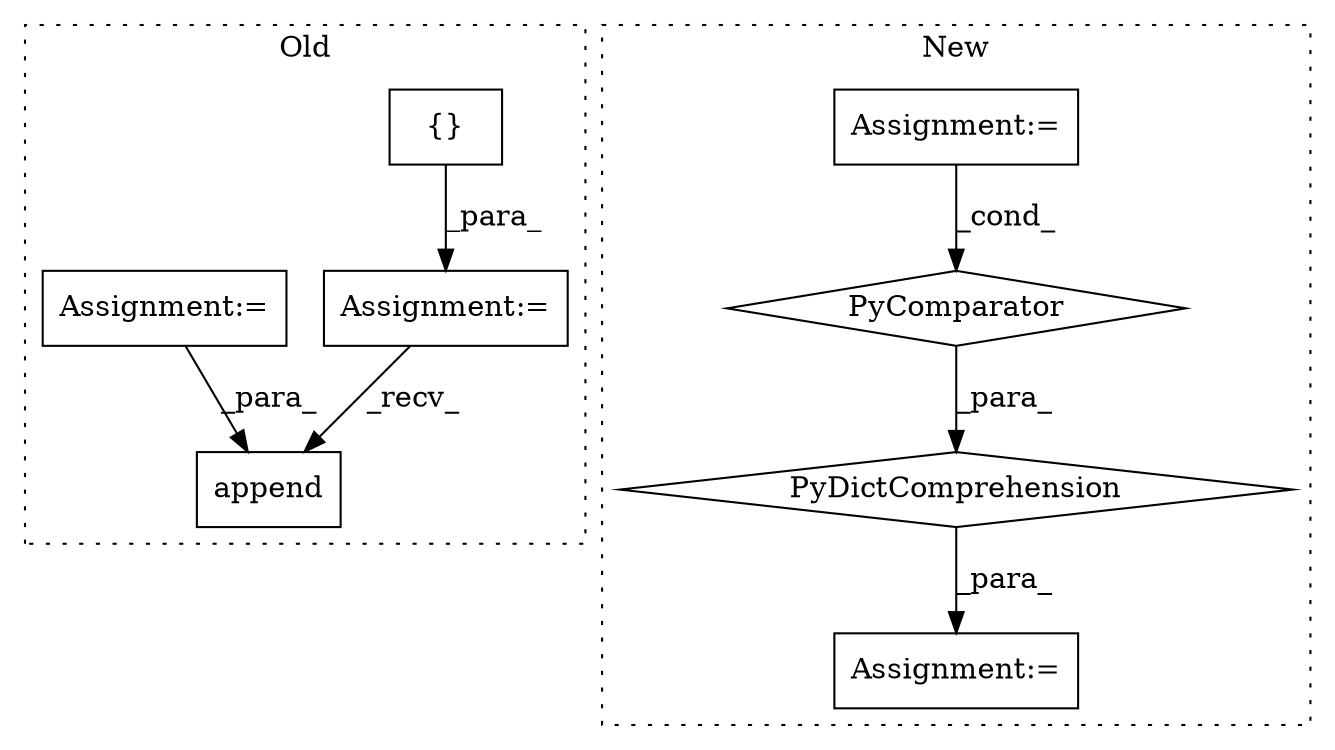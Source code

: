 digraph G {
subgraph cluster0 {
1 [label="append" a="32" s="6374,6387" l="7,1" shape="box"];
6 [label="Assignment:=" a="7" s="5514" l="1" shape="box"];
7 [label="{}" a="4" s="5526" l="2" shape="box"];
8 [label="Assignment:=" a="7" s="5197" l="6" shape="box"];
label = "Old";
style="dotted";
}
subgraph cluster1 {
2 [label="PyDictComprehension" a="110" s="5451" l="113" shape="diamond"];
3 [label="Assignment:=" a="7" s="5529" l="27" shape="box"];
4 [label="PyComparator" a="113" s="5529" l="27" shape="diamond"];
5 [label="Assignment:=" a="7" s="6737" l="39" shape="box"];
label = "New";
style="dotted";
}
2 -> 5 [label="_para_"];
3 -> 4 [label="_cond_"];
4 -> 2 [label="_para_"];
6 -> 1 [label="_recv_"];
7 -> 6 [label="_para_"];
8 -> 1 [label="_para_"];
}